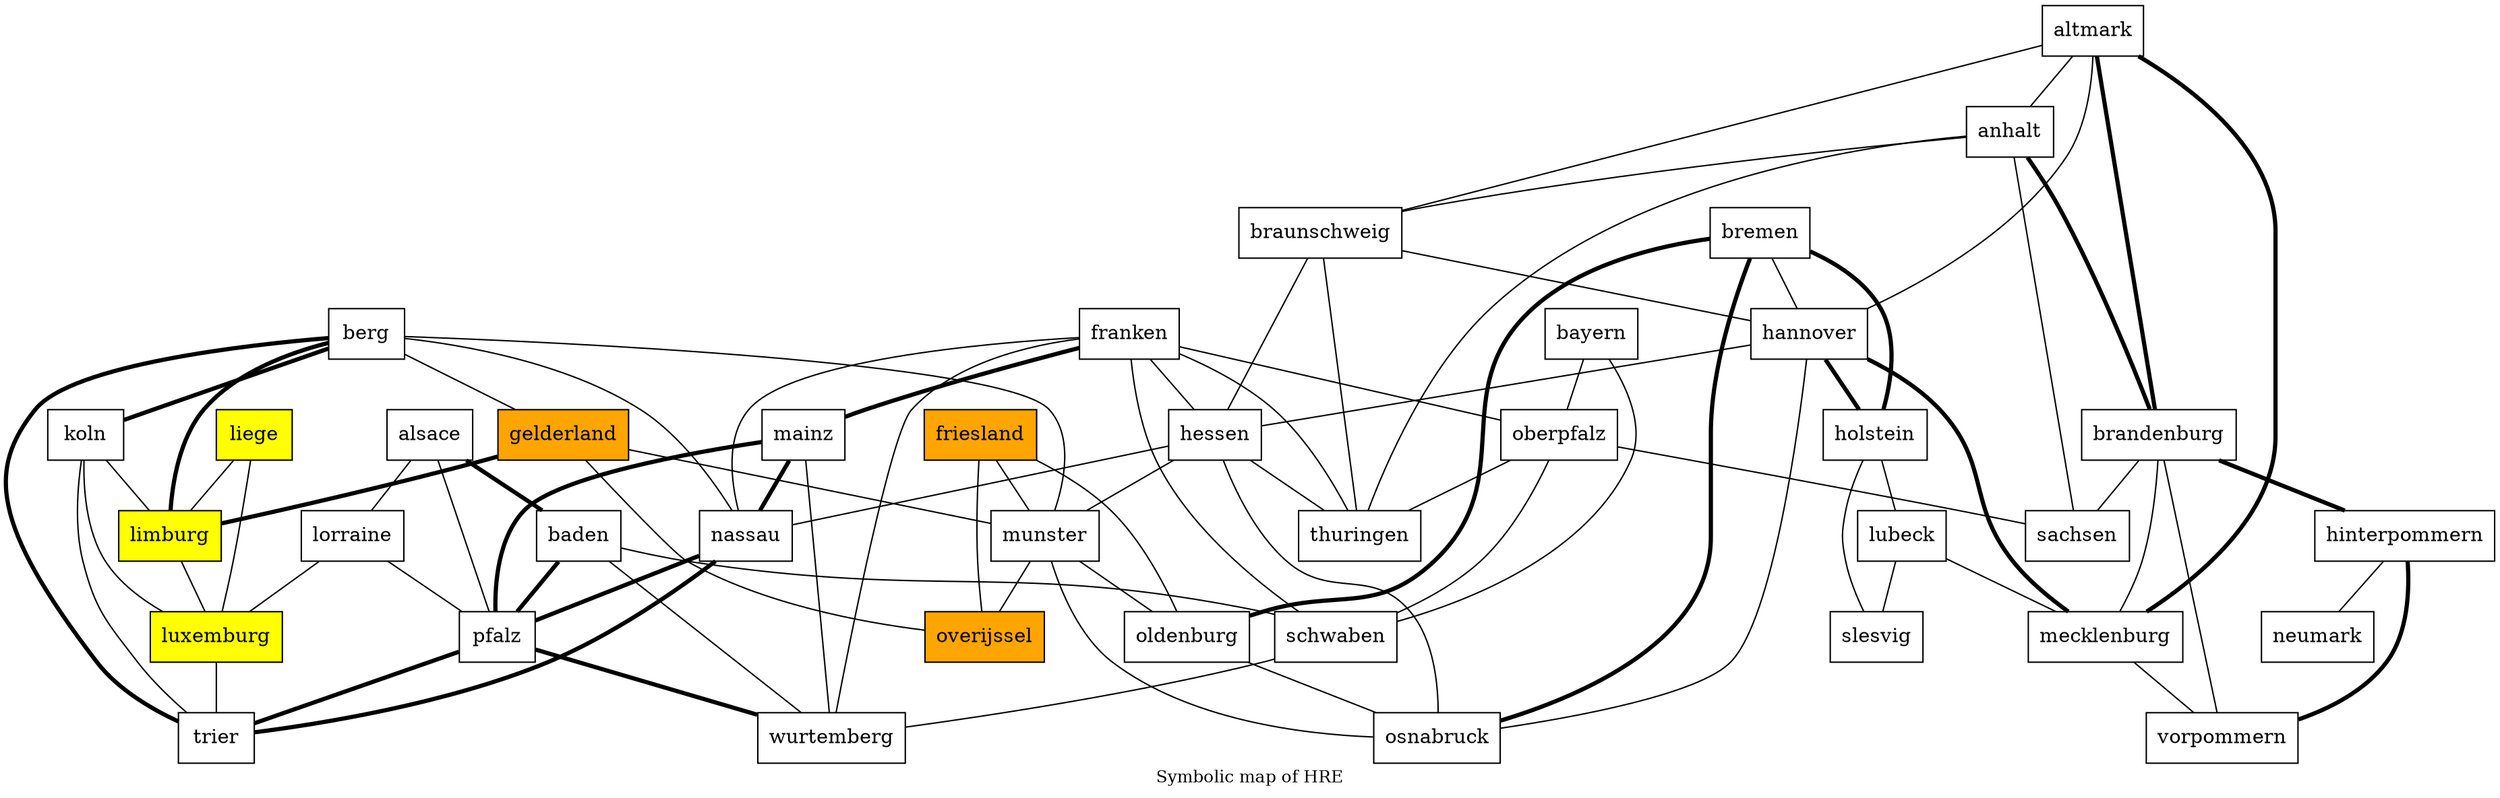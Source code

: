 # sfdp -Tpdf doc/hremap.dot > /tmp/hremap.pdf
# perl -e 'open FILE,"doc/hremap.dot";while(<FILE>) {if (/(\w+)--(\w+).*;/) { s/(\w+)--(\w+)/$2--$1/ if ($2 lt $1); push @lines,$_} else { push @otherlines,$_;}}; close FILE; open FILE,">doc/hremap.dot";pop @otherlines;print FILE @otherlines;print FILE sort @lines;print FILE "}\n";close FILE;'

graph HRE {
        node [shape=box,fillcolor=white,style=filled];
        alsace;
        altmark;
        anhalt;
        baden;
        bayern;
        berg;
        brandenburg;
        braunschweig;
        bremen;
        franken;
        hannover;
        hessen;
        hinterpommern;
        holstein;
        koln;
        lorraine;
        lubeck;
        mainz;
        mecklenburg;
        munster;
        nassau;
        neumark;
        oberpfalz;
        oldenburg;
        osnabruck;
        pfalz;
        sachsen;
        schwaben;
        slesvig;
        thuringen;
        trier;
        vorpommern;
        wurtemberg;
        node [shape=box,fillcolor=orange];
        friesland;
        gelderland;
        overijssel;
        node [shape=box,fillcolor=yellow];
        liege;
        limburg;
        luxemburg;
        overlap = prism;
        label="Symbolic map of HRE"
        fontsize=12;
        hinterpommern--vorpommern [penwidth=3];
        brandenburg--hinterpommern [penwidth=3];
        alsace--baden [penwidth=3];
        altmark--brandenburg [penwidth=3];
        altmark--mecklenburg [penwidth=3];
        anhalt--brandenburg [penwidth=3];
        baden--pfalz [penwidth=3];
        berg--koln [penwidth=3];
        berg--limburg [penwidth=3];
        berg--trier [penwidth=3];
        bremen--holstein [penwidth=3];
        bremen--oldenburg [penwidth=3];
        bremen--osnabruck [penwidth=3];
        franken--mainz [penwidth=3];
        gelderland--limburg [penwidth=3];
        hannover--holstein [penwidth=3];
        hannover--mecklenburg [penwidth=3];
        mainz--nassau [penwidth=3];
        mainz--pfalz [penwidth=3];
        nassau--pfalz [penwidth=3];
        nassau--trier [penwidth=3];
        pfalz--trier [penwidth=3];
        pfalz--wurtemberg [penwidth=3];
        alsace--lorraine;
        alsace--pfalz;
        altmark--anhalt;
        altmark--braunschweig;
        altmark--hannover;
        anhalt--braunschweig;
        anhalt--sachsen;
        anhalt--thuringen;
        baden--schwaben;
        baden--wurtemberg;
        bayern--oberpfalz;
        bayern--schwaben;
        berg--gelderland;
        berg--munster;
        berg--nassau;
        brandenburg--mecklenburg;
        brandenburg--sachsen;
        brandenburg--vorpommern;
        braunschweig--hannover;
        braunschweig--hessen;
        braunschweig--thuringen;
        bremen--hannover;
        franken--hessen;
        franken--nassau;
        franken--oberpfalz;
        franken--schwaben;
        franken--thuringen;
        franken--wurtemberg;
        friesland--munster;
        friesland--oldenburg;
        friesland--overijssel;
        gelderland--munster;
        gelderland--overijssel;
        hannover--hessen;
        hannover--osnabruck;
        hessen--munster;
        hessen--nassau;
        hessen--osnabruck;
        hessen--thuringen;
        hinterpommern--neumark;
        holstein--lubeck;
        holstein--slesvig;
        koln--limburg;
        koln--luxemburg;
        koln--trier;
        liege--limburg;
        liege--luxemburg;
        limburg--luxemburg;
        lorraine--luxemburg;
        lorraine--pfalz;
        lubeck--mecklenburg;
        lubeck--slesvig;
        luxemburg--trier;
        mainz--wurtemberg;
        mecklenburg--vorpommern;
        munster--oldenburg;
        munster--osnabruck;
        munster--overijssel;
        oberpfalz--sachsen;
        oberpfalz--schwaben;
        oberpfalz--thuringen;
        oldenburg--osnabruck;
        schwaben--wurtemberg;
}
